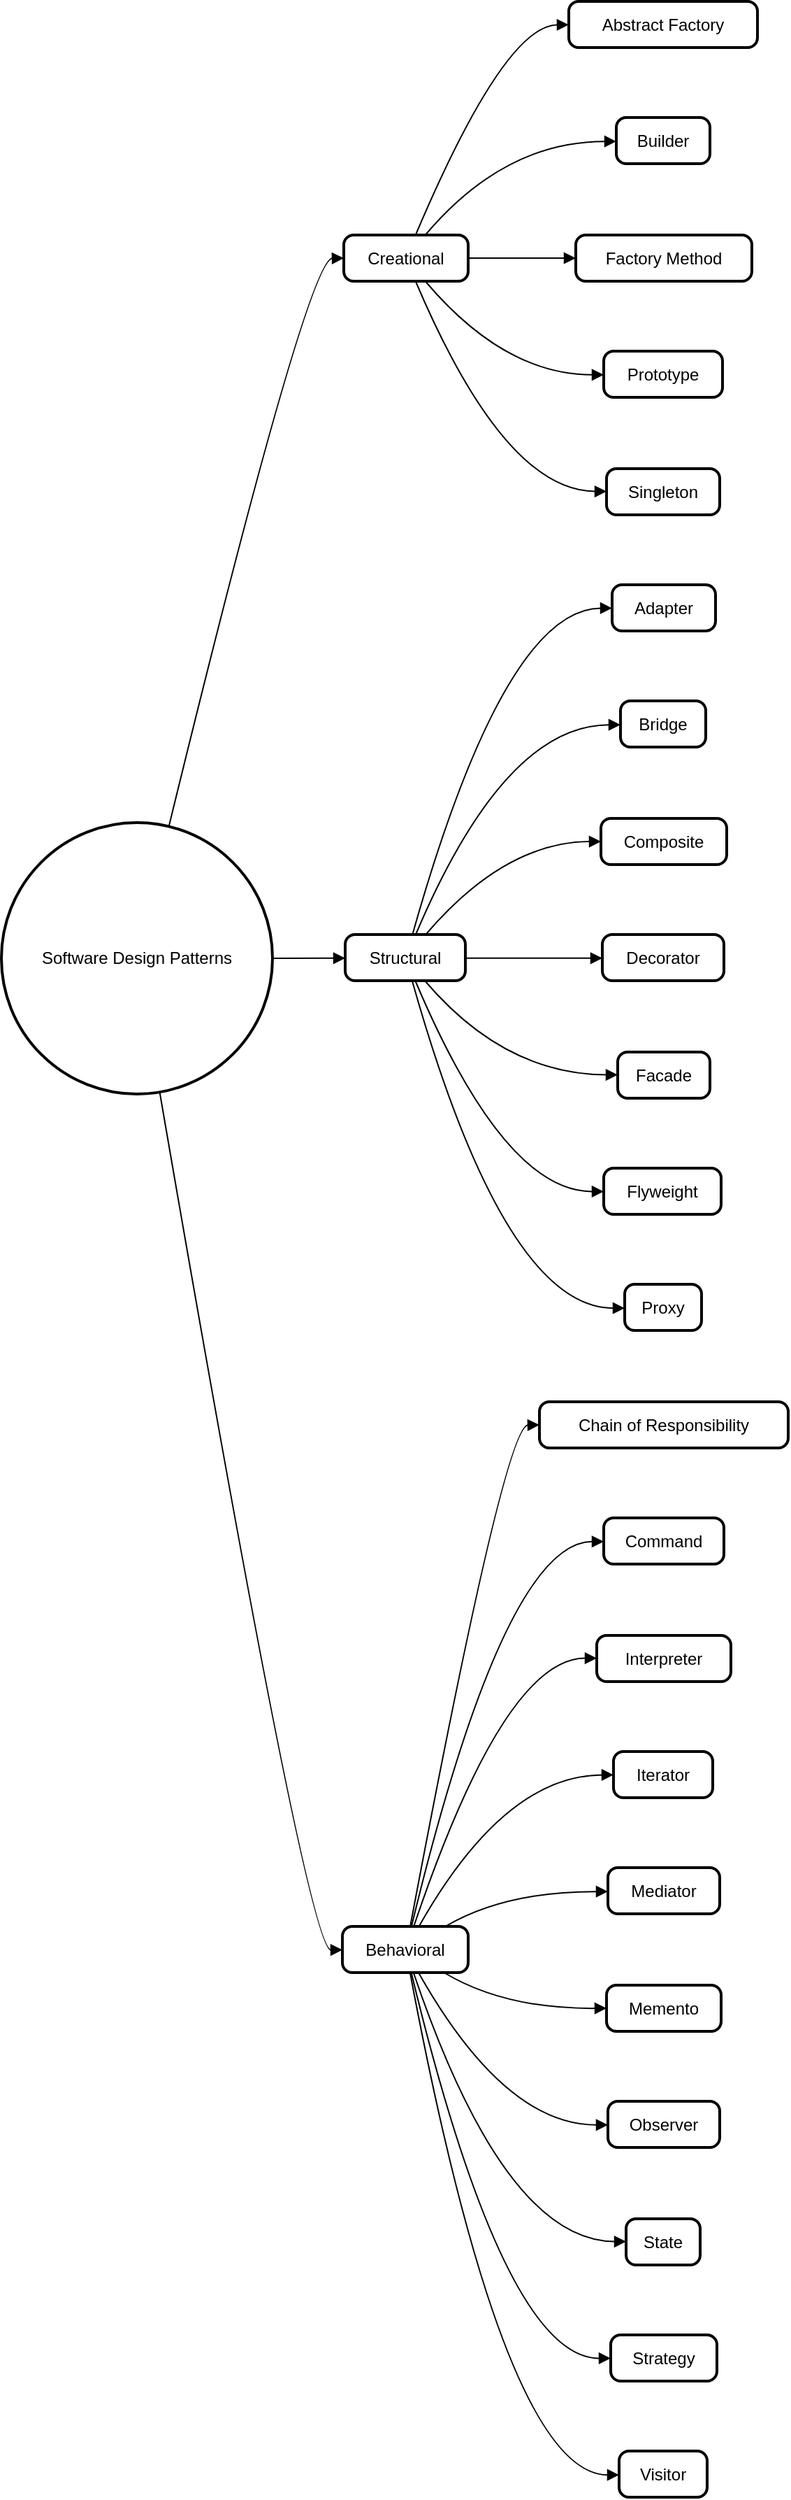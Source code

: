 <mxfile version="24.1.0" type="github">
  <diagram name="Page-1" id="KlxP14tHxJJLbwHJeZr5">
    <mxGraphModel>
      <root>
        <mxCell id="0" />
        <mxCell id="1" parent="0" />
        <mxCell id="2" value="Software Design Patterns" style="ellipse;aspect=fixed;strokeWidth=2;whiteSpace=wrap;" vertex="1" parent="1">
          <mxGeometry y="587" width="194" height="194" as="geometry" />
        </mxCell>
        <mxCell id="3" value="Creational" style="rounded=1;absoluteArcSize=1;arcSize=14;whiteSpace=wrap;strokeWidth=2;" vertex="1" parent="1">
          <mxGeometry x="245" y="167" width="89" height="33" as="geometry" />
        </mxCell>
        <mxCell id="4" value="Structural" style="rounded=1;absoluteArcSize=1;arcSize=14;whiteSpace=wrap;strokeWidth=2;" vertex="1" parent="1">
          <mxGeometry x="246" y="667" width="86" height="33" as="geometry" />
        </mxCell>
        <mxCell id="5" value="Behavioral" style="rounded=1;absoluteArcSize=1;arcSize=14;whiteSpace=wrap;strokeWidth=2;" vertex="1" parent="1">
          <mxGeometry x="244" y="1376" width="90" height="33" as="geometry" />
        </mxCell>
        <mxCell id="6" value="Abstract Factory" style="rounded=1;absoluteArcSize=1;arcSize=14;whiteSpace=wrap;strokeWidth=2;" vertex="1" parent="1">
          <mxGeometry x="406" width="135" height="33" as="geometry" />
        </mxCell>
        <mxCell id="7" value="Builder" style="rounded=1;absoluteArcSize=1;arcSize=14;whiteSpace=wrap;strokeWidth=2;" vertex="1" parent="1">
          <mxGeometry x="440" y="83" width="67" height="33" as="geometry" />
        </mxCell>
        <mxCell id="8" value="Factory Method" style="rounded=1;absoluteArcSize=1;arcSize=14;whiteSpace=wrap;strokeWidth=2;" vertex="1" parent="1">
          <mxGeometry x="411" y="167" width="126" height="33" as="geometry" />
        </mxCell>
        <mxCell id="9" value="Prototype" style="rounded=1;absoluteArcSize=1;arcSize=14;whiteSpace=wrap;strokeWidth=2;" vertex="1" parent="1">
          <mxGeometry x="431" y="250" width="85" height="33" as="geometry" />
        </mxCell>
        <mxCell id="10" value="Singleton" style="rounded=1;absoluteArcSize=1;arcSize=14;whiteSpace=wrap;strokeWidth=2;" vertex="1" parent="1">
          <mxGeometry x="433" y="334" width="81" height="33" as="geometry" />
        </mxCell>
        <mxCell id="11" value="Adapter" style="rounded=1;absoluteArcSize=1;arcSize=14;whiteSpace=wrap;strokeWidth=2;" vertex="1" parent="1">
          <mxGeometry x="437" y="417" width="74" height="33" as="geometry" />
        </mxCell>
        <mxCell id="12" value="Bridge" style="rounded=1;absoluteArcSize=1;arcSize=14;whiteSpace=wrap;strokeWidth=2;" vertex="1" parent="1">
          <mxGeometry x="443" y="500" width="61" height="33" as="geometry" />
        </mxCell>
        <mxCell id="13" value="Composite" style="rounded=1;absoluteArcSize=1;arcSize=14;whiteSpace=wrap;strokeWidth=2;" vertex="1" parent="1">
          <mxGeometry x="429" y="584" width="90" height="33" as="geometry" />
        </mxCell>
        <mxCell id="14" value="Decorator" style="rounded=1;absoluteArcSize=1;arcSize=14;whiteSpace=wrap;strokeWidth=2;" vertex="1" parent="1">
          <mxGeometry x="430" y="667" width="87" height="33" as="geometry" />
        </mxCell>
        <mxCell id="15" value="Facade" style="rounded=1;absoluteArcSize=1;arcSize=14;whiteSpace=wrap;strokeWidth=2;" vertex="1" parent="1">
          <mxGeometry x="441" y="751" width="66" height="33" as="geometry" />
        </mxCell>
        <mxCell id="16" value="Flyweight" style="rounded=1;absoluteArcSize=1;arcSize=14;whiteSpace=wrap;strokeWidth=2;" vertex="1" parent="1">
          <mxGeometry x="431" y="834" width="84" height="33" as="geometry" />
        </mxCell>
        <mxCell id="17" value="Proxy" style="rounded=1;absoluteArcSize=1;arcSize=14;whiteSpace=wrap;strokeWidth=2;" vertex="1" parent="1">
          <mxGeometry x="446" y="917" width="55" height="33" as="geometry" />
        </mxCell>
        <mxCell id="18" value="Chain of Responsibility" style="rounded=1;absoluteArcSize=1;arcSize=14;whiteSpace=wrap;strokeWidth=2;" vertex="1" parent="1">
          <mxGeometry x="385" y="1001" width="178" height="33" as="geometry" />
        </mxCell>
        <mxCell id="19" value="Command" style="rounded=1;absoluteArcSize=1;arcSize=14;whiteSpace=wrap;strokeWidth=2;" vertex="1" parent="1">
          <mxGeometry x="431" y="1084" width="86" height="33" as="geometry" />
        </mxCell>
        <mxCell id="20" value="Interpreter" style="rounded=1;absoluteArcSize=1;arcSize=14;whiteSpace=wrap;strokeWidth=2;" vertex="1" parent="1">
          <mxGeometry x="426" y="1168" width="96" height="33" as="geometry" />
        </mxCell>
        <mxCell id="21" value="Iterator" style="rounded=1;absoluteArcSize=1;arcSize=14;whiteSpace=wrap;strokeWidth=2;" vertex="1" parent="1">
          <mxGeometry x="438" y="1251" width="71" height="33" as="geometry" />
        </mxCell>
        <mxCell id="22" value="Mediator" style="rounded=1;absoluteArcSize=1;arcSize=14;whiteSpace=wrap;strokeWidth=2;" vertex="1" parent="1">
          <mxGeometry x="434" y="1334" width="80" height="33" as="geometry" />
        </mxCell>
        <mxCell id="23" value="Memento" style="rounded=1;absoluteArcSize=1;arcSize=14;whiteSpace=wrap;strokeWidth=2;" vertex="1" parent="1">
          <mxGeometry x="433" y="1418" width="82" height="33" as="geometry" />
        </mxCell>
        <mxCell id="24" value="Observer" style="rounded=1;absoluteArcSize=1;arcSize=14;whiteSpace=wrap;strokeWidth=2;" vertex="1" parent="1">
          <mxGeometry x="434" y="1501" width="80" height="33" as="geometry" />
        </mxCell>
        <mxCell id="25" value="State" style="rounded=1;absoluteArcSize=1;arcSize=14;whiteSpace=wrap;strokeWidth=2;" vertex="1" parent="1">
          <mxGeometry x="447" y="1585" width="53" height="33" as="geometry" />
        </mxCell>
        <mxCell id="26" value="Strategy" style="rounded=1;absoluteArcSize=1;arcSize=14;whiteSpace=wrap;strokeWidth=2;" vertex="1" parent="1">
          <mxGeometry x="436" y="1668" width="76" height="33" as="geometry" />
        </mxCell>
        <mxCell id="27" value="Visitor" style="rounded=1;absoluteArcSize=1;arcSize=14;whiteSpace=wrap;strokeWidth=2;" vertex="1" parent="1">
          <mxGeometry x="442" y="1751" width="63" height="33" as="geometry" />
        </mxCell>
        <mxCell id="28" value="" style="curved=1;startArrow=none;endArrow=block;exitX=0.623;exitY=-0.001;entryX=-0.003;entryY=0.5;" edge="1" parent="1" source="2" target="3">
          <mxGeometry relative="1" as="geometry">
            <Array as="points">
              <mxPoint x="219" y="184" />
            </Array>
          </mxGeometry>
        </mxCell>
        <mxCell id="29" value="" style="curved=1;startArrow=none;endArrow=block;exitX=1.001;exitY=0.499;entryX=0.002;entryY=0.512;" edge="1" parent="1" source="2" target="4">
          <mxGeometry relative="1" as="geometry">
            <Array as="points" />
          </mxGeometry>
        </mxCell>
        <mxCell id="30" value="" style="curved=1;startArrow=none;endArrow=block;exitX=0.587;exitY=1.0;entryX=0.003;entryY=0.509;" edge="1" parent="1" source="2" target="5">
          <mxGeometry relative="1" as="geometry">
            <Array as="points">
              <mxPoint x="219" y="1393" />
            </Array>
          </mxGeometry>
        </mxCell>
        <mxCell id="31" value="" style="curved=1;startArrow=none;endArrow=block;exitX=0.578;exitY=-0.006;entryX=-0.0;entryY=0.506;" edge="1" parent="1" source="3" target="6">
          <mxGeometry relative="1" as="geometry">
            <Array as="points">
              <mxPoint x="360" y="17" />
            </Array>
          </mxGeometry>
        </mxCell>
        <mxCell id="32" value="" style="curved=1;startArrow=none;endArrow=block;exitX=0.657;exitY=-0.006;entryX=0.003;entryY=0.518;" edge="1" parent="1" source="3" target="7">
          <mxGeometry relative="1" as="geometry">
            <Array as="points">
              <mxPoint x="360" y="100" />
            </Array>
          </mxGeometry>
        </mxCell>
        <mxCell id="33" value="" style="curved=1;startArrow=none;endArrow=block;exitX=1.001;exitY=0.5;entryX=-0.004;entryY=0.5;" edge="1" parent="1" source="3" target="8">
          <mxGeometry relative="1" as="geometry">
            <Array as="points" />
          </mxGeometry>
        </mxCell>
        <mxCell id="34" value="" style="curved=1;startArrow=none;endArrow=block;exitX=0.657;exitY=1.006;entryX=0.003;entryY=0.512;" edge="1" parent="1" source="3" target="9">
          <mxGeometry relative="1" as="geometry">
            <Array as="points">
              <mxPoint x="360" y="267" />
            </Array>
          </mxGeometry>
        </mxCell>
        <mxCell id="35" value="" style="curved=1;startArrow=none;endArrow=block;exitX=0.578;exitY=1.006;entryX=0.001;entryY=0.494;" edge="1" parent="1" source="3" target="10">
          <mxGeometry relative="1" as="geometry">
            <Array as="points">
              <mxPoint x="360" y="350" />
            </Array>
          </mxGeometry>
        </mxCell>
        <mxCell id="36" value="" style="curved=1;startArrow=none;endArrow=block;exitX=0.559;exitY=0.006;entryX=-0.003;entryY=0.506;" edge="1" parent="1" source="4" target="11">
          <mxGeometry relative="1" as="geometry">
            <Array as="points">
              <mxPoint x="360" y="434" />
            </Array>
          </mxGeometry>
        </mxCell>
        <mxCell id="37" value="" style="curved=1;startArrow=none;endArrow=block;exitX=0.586;exitY=0.006;entryX=0.006;entryY=0.518;" edge="1" parent="1" source="4" target="12">
          <mxGeometry relative="1" as="geometry">
            <Array as="points">
              <mxPoint x="360" y="517" />
            </Array>
          </mxGeometry>
        </mxCell>
        <mxCell id="38" value="" style="curved=1;startArrow=none;endArrow=block;exitX=0.668;exitY=0.006;entryX=-0.004;entryY=0.5;" edge="1" parent="1" source="4" target="13">
          <mxGeometry relative="1" as="geometry">
            <Array as="points">
              <mxPoint x="360" y="601" />
            </Array>
          </mxGeometry>
        </mxCell>
        <mxCell id="39" value="" style="curved=1;startArrow=none;endArrow=block;exitX=1.007;exitY=0.512;entryX=0.003;entryY=0.512;" edge="1" parent="1" source="4" target="14">
          <mxGeometry relative="1" as="geometry">
            <Array as="points" />
          </mxGeometry>
        </mxCell>
        <mxCell id="40" value="" style="curved=1;startArrow=none;endArrow=block;exitX=0.668;exitY=1.018;entryX=-0.004;entryY=0.494;" edge="1" parent="1" source="4" target="15">
          <mxGeometry relative="1" as="geometry">
            <Array as="points">
              <mxPoint x="360" y="767" />
            </Array>
          </mxGeometry>
        </mxCell>
        <mxCell id="41" value="" style="curved=1;startArrow=none;endArrow=block;exitX=0.586;exitY=1.018;entryX=0.006;entryY=0.506;" edge="1" parent="1" source="4" target="16">
          <mxGeometry relative="1" as="geometry">
            <Array as="points">
              <mxPoint x="360" y="851" />
            </Array>
          </mxGeometry>
        </mxCell>
        <mxCell id="42" value="" style="curved=1;startArrow=none;endArrow=block;exitX=0.559;exitY=1.018;entryX=0.005;entryY=0.518;" edge="1" parent="1" source="4" target="17">
          <mxGeometry relative="1" as="geometry">
            <Array as="points">
              <mxPoint x="360" y="934" />
            </Array>
          </mxGeometry>
        </mxCell>
        <mxCell id="43" value="" style="curved=1;startArrow=none;endArrow=block;exitX=0.539;exitY=0.003;entryX=-0.002;entryY=0.5;" edge="1" parent="1" source="5" target="18">
          <mxGeometry relative="1" as="geometry">
            <Array as="points">
              <mxPoint x="360" y="1018" />
            </Array>
          </mxGeometry>
        </mxCell>
        <mxCell id="44" value="" style="curved=1;startArrow=none;endArrow=block;exitX=0.549;exitY=0.003;entryX=-0.003;entryY=0.512;" edge="1" parent="1" source="5" target="19">
          <mxGeometry relative="1" as="geometry">
            <Array as="points">
              <mxPoint x="360" y="1101" />
            </Array>
          </mxGeometry>
        </mxCell>
        <mxCell id="45" value="" style="curved=1;startArrow=none;endArrow=block;exitX=0.567;exitY=0.003;entryX=-0.001;entryY=0.494;" edge="1" parent="1" source="5" target="20">
          <mxGeometry relative="1" as="geometry">
            <Array as="points">
              <mxPoint x="360" y="1184" />
            </Array>
          </mxGeometry>
        </mxCell>
        <mxCell id="46" value="" style="curved=1;startArrow=none;endArrow=block;exitX=0.608;exitY=0.003;entryX=0.0;entryY=0.506;" edge="1" parent="1" source="5" target="21">
          <mxGeometry relative="1" as="geometry">
            <Array as="points">
              <mxPoint x="360" y="1268" />
            </Array>
          </mxGeometry>
        </mxCell>
        <mxCell id="47" value="" style="curved=1;startArrow=none;endArrow=block;exitX=0.817;exitY=0.003;entryX=-0.003;entryY=0.518;" edge="1" parent="1" source="5" target="22">
          <mxGeometry relative="1" as="geometry">
            <Array as="points">
              <mxPoint x="360" y="1351" />
            </Array>
          </mxGeometry>
        </mxCell>
        <mxCell id="48" value="" style="curved=1;startArrow=none;endArrow=block;exitX=0.817;exitY=1.015;entryX=-0.003;entryY=0.5;" edge="1" parent="1" source="5" target="23">
          <mxGeometry relative="1" as="geometry">
            <Array as="points">
              <mxPoint x="360" y="1435" />
            </Array>
          </mxGeometry>
        </mxCell>
        <mxCell id="49" value="" style="curved=1;startArrow=none;endArrow=block;exitX=0.608;exitY=1.015;entryX=-0.003;entryY=0.512;" edge="1" parent="1" source="5" target="24">
          <mxGeometry relative="1" as="geometry">
            <Array as="points">
              <mxPoint x="360" y="1518" />
            </Array>
          </mxGeometry>
        </mxCell>
        <mxCell id="50" value="" style="curved=1;startArrow=none;endArrow=block;exitX=0.567;exitY=1.015;entryX=0.007;entryY=0.494;" edge="1" parent="1" source="5" target="25">
          <mxGeometry relative="1" as="geometry">
            <Array as="points">
              <mxPoint x="360" y="1601" />
            </Array>
          </mxGeometry>
        </mxCell>
        <mxCell id="51" value="" style="curved=1;startArrow=none;endArrow=block;exitX=0.549;exitY=1.015;entryX=-0.001;entryY=0.506;" edge="1" parent="1" source="5" target="26">
          <mxGeometry relative="1" as="geometry">
            <Array as="points">
              <mxPoint x="360" y="1685" />
            </Array>
          </mxGeometry>
        </mxCell>
        <mxCell id="52" value="" style="curved=1;startArrow=none;endArrow=block;exitX=0.539;exitY=1.015;entryX=0.006;entryY=0.518;" edge="1" parent="1" source="5" target="27">
          <mxGeometry relative="1" as="geometry">
            <Array as="points">
              <mxPoint x="360" y="1768" />
            </Array>
          </mxGeometry>
        </mxCell>
      </root>
    </mxGraphModel>
  </diagram>
</mxfile>
